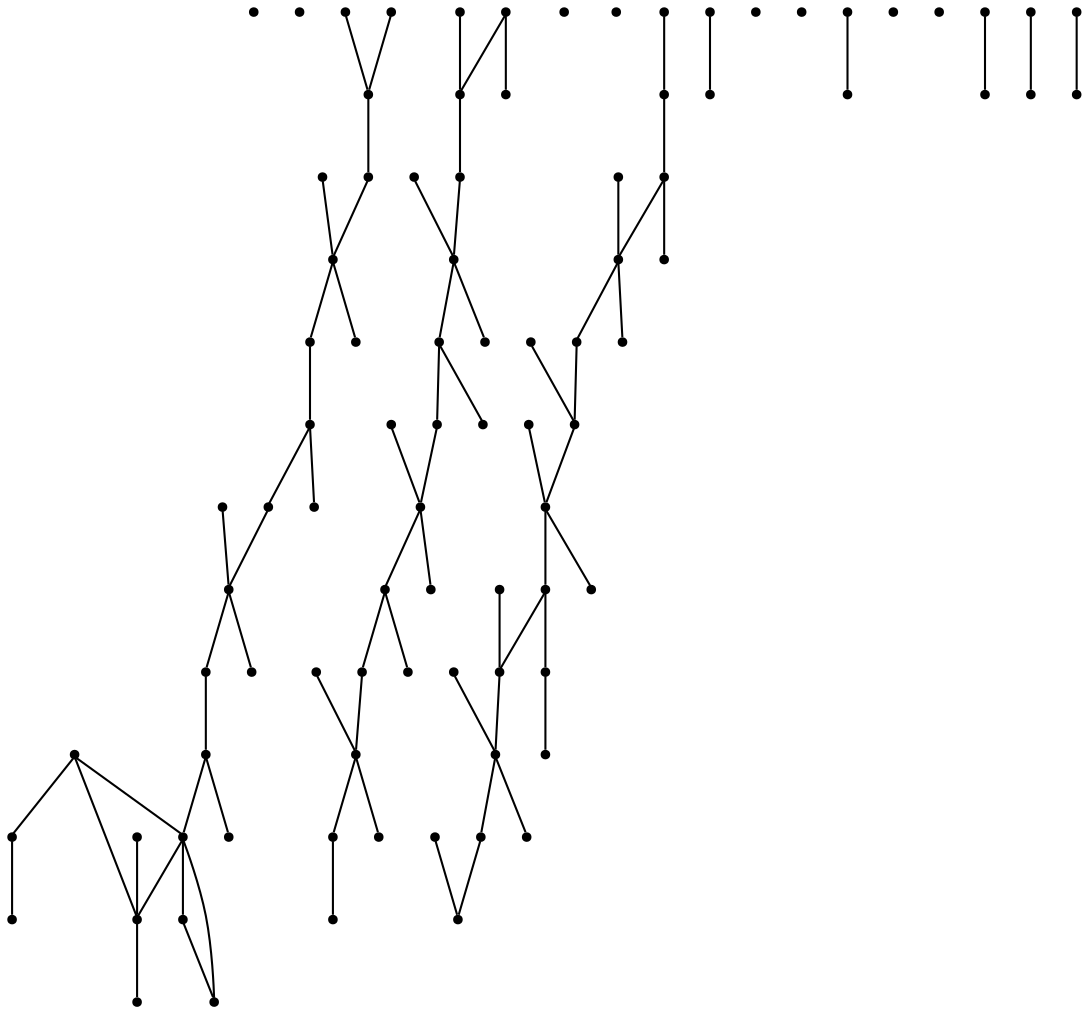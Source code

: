 graph {
  node [shape=point,comment="{\"directed\":false,\"doi\":\"10.1007/978-3-030-92931-2_22\",\"figure\":\"6 (1)\"}"]

  v0 [pos="1535.4674873219074,716.3712955423428"]
  v1 [pos="1535.334078821577,606.81341910925"]
  v2 [pos="1509.7822177611931,716.4109742286917"]
  v3 [pos="1509.7822177611931,722.7285332770065"]
  v4 [pos="1509.6196857655573,606.8572309920937"]
  v5 [pos="1509.6196857655573,613.1791139998184"]
  v6 [pos="1488.0307820729422,716.3712955423428"]
  v7 [pos="1495.8028764260685,606.81341910925"]
  v8 [pos="1477.9896622111016,661.6487913548584"]
  v9 [pos="1480.1275684025227,716.3712955423428"]
  v10 [pos="1478.052106037281,545.7275091861792"]
  v11 [pos="1478.0480363785482,552.049265018627"]
  v12 [pos="1478.1521942067375,771.1896898885037"]
  v13 [pos="1446.5221706522818,716.415043837548"]
  v14 [pos="1446.3596386566458,606.8656245603598"]
  v15 [pos="1452.3833694651682,552.0179799005441"]
  v16 [pos="1446.4262793183932,497.25783183113913"]
  v17 [pos="1414.8045222582382,552.0242114891054"]
  v18 [pos="1414.9046104276947,771.2024074161797"]
  v19 [pos="1414.7378815964908,661.6444673954486"]
  v20 [pos="1408.9723833522396,716.3712955423428"]
  v21 [pos="1408.8389112634918,606.81341910925"]
  v22 [pos="1383.1786955393507,497.26202861527213"]
  v23 [pos="1385.2540307277573,716.3712955423428"]
  v24 [pos="1401.0670076756187,716.3712955423428"]
  v25 [pos="1400.9315007575042,606.81341910925"]
  v26 [pos="1385.1185873980605,606.81341910925"]
  v27 [pos="1383.274586873239,716.4191134464044"]
  v28 [pos="1383.270390037671,722.7369268452726"]
  v29 [pos="1373.3251615097188,552.0179799005441"]
  v30 [pos="1383.107858042035,606.86562456036"]
  v31 [pos="1383.1120548776032,613.1831836086747"]
  v32 [pos="1377.3485914627183,716.3712955423428"]
  v33 [pos="1351.5569384791957,545.7024556566574"]
  v34 [pos="1351.5569384791957,552.0200147049723"]
  v35 [pos="1353.6324008444376,716.3712955423428"]
  v36 [pos="1351.652829813084,771.1896898885037"]
  v37 [pos="1351.4902978174482,661.6487913548584"]
  v38 [pos="1320.0270030941963,716.415043837548"]
  v39 [pos="1319.8644710985607,606.86562456036"]
  v40 [pos="1349.6067452968186,552.0179799005441"]
  v41 [pos="1333.7936411721216,552.0179799005441"]
  v42 [pos="1325.8881383186654,552.0179799005441"]
  v43 [pos="1319.9311117603079,497.26622539940513"]
  v44 [pos="1288.3062070734768,552.0242114891053"]
  v45 [pos="1288.4094428696094,771.2024074161798"]
  v46 [pos="1288.2469108739735,661.6487913548584"]
  v47 [pos="1282.4772157941543,716.3712955423428"]
  v48 [pos="1282.3439344706596,606.81341910925"]
  v49 [pos="1256.6835279812653,497.26622539940513"]
  v50 [pos="1246.8299939516337,552.0179799005441"]
  v51 [pos="1256.7752224795856,716.4191134464044"]
  v52 [pos="1256.7752224795856,722.7326028858628"]
  v53 [pos="1256.6126904839498,606.86562456036"]
  v54 [pos="1256.6084936483817,613.1873803928077"]
  v55 [pos="1231.0169534153542,552.0179799005441"]
  v56 [pos="1224.995130259363,661.6487913548585"]
  v57 [pos="1225.0618980979457,545.7024556566574"]
  v58 [pos="1225.0535044268097,552.0284082732385"]
  v59 [pos="1227.137106109517,716.3712955423428"]
  v60 [pos="1225.1576622549987,771.1896898885036"]
  v61 [pos="1193.527638700543,716.415043837548"]
  v62 [pos="1193.3651067049072,606.86562456036"]
  v63 [pos="1199.393161525833,552.0179799005441"]
  v64 [pos="1193.4317473666547,497.26622539940513"]
  v65 [pos="1161.810117483335,552.0242114891054"]
  v66 [pos="1161.9060088172234,771.1896898885037"]
  v67 [pos="1161.7308863148835,661.6236106500601"]
  v68 [pos="1155.9571215763315,716.3712955423428"]
  v69 [pos="1155.8236494875837,606.81341910925"]
  v70 [pos="1130.184163587612,497.26622539940513"]
  v71 [pos="1130.2551282617628,716.3985110515694"]
  v72 [pos="1130.2717884271997,722.7285332770065"]
  v73 [pos="1120.3347628051306,552.0179799005441"]
  v74 [pos="1130.1133260902966,606.8572309920937"]
  v75 [pos="1130.1133260902966,613.1791139998184"]
  v76 [pos="1124.3332660983924,716.3712955423428"]
  v77 [pos="1116.4257284155697,716.3712955423428"]
  v78 [pos="1108.5204163273663,716.3712955423428"]
  v79 [pos="1098.4792328771082,661.6195410412038"]
  v80 [pos="1100.6169483032763,716.3712955423428"]
  v81 [pos="1098.5667305398604,545.7024556566575"]
  v82 [pos="1098.5625337042923,551.9992851348604"]
  v83 [pos="1096.6163465922305,552.0179799005441"]
  v84 [pos="1066.8741200852855,606.8447678149713"]
  v85 [pos="1088.7088089094075,552.0179799005441"]
  v86 [pos="1080.8034332327866,552.0179799005441"]
  v87 [pos="1072.8980575561654,552.0179799005441"]
  v88 [pos="1066.8616726525213,857.535852745608"]
  v89 [pos="1066.878332817958,661.5862211186927"]

  v2 -- v3 [id="-5",pos="1509.7822177611931,716.4109742286917 1509.7822177611931,722.7285332770065 1509.7822177611931,722.7285332770065 1509.7822177611931,722.7285332770065"]
  v4 -- v5 [id="-7",pos="1509.6196857655573,606.8572309920937 1509.6196857655573,613.1791139998184 1509.6196857655573,613.1791139998184 1509.6196857655573,613.1791139998184"]
  v10 -- v11 [id="-22",pos="1478.052106037281,545.7275091861792 1478.0480363785482,552.049265018627 1478.0480363785482,552.049265018627 1478.0480363785482,552.049265018627"]
  v12 -- v13 [id="-29",pos="1478.1521942067375,771.1896898885037 1446.5221706522818,716.415043837548 1446.5221706522818,716.415043837548 1446.5221706522818,716.415043837548"]
  v8 -- v14 [id="-32",pos="1477.9896622111016,661.6487913548584 1446.3596386566458,606.8656245603598 1446.3596386566458,606.8656245603598 1446.3596386566458,606.8656245603598"]
  v16 -- v17 [id="-40",pos="1446.4262793183932,497.25783183113913 1414.8045222582382,552.0242114891054 1414.8045222582382,552.0242114891054 1414.8045222582382,552.0242114891054"]
  v13 -- v18 [id="-43",pos="1446.5221706522818,716.415043837548 1414.9046104276947,771.2024074161797 1414.9046104276947,771.2024074161797 1414.9046104276947,771.2024074161797"]
  v14 -- v19 [id="-45",pos="1446.3596386566458,606.8656245603598 1414.7378815964908,661.6444673954486 1414.7378815964908,661.6444673954486 1414.7378815964908,661.6444673954486"]
  v17 -- v22 [id="-70",pos="1414.8045222582382,552.0242114891054 1383.1786955393507,497.26202861527213 1383.1786955393507,497.26202861527213 1383.1786955393507,497.26202861527213"]
  v20 -- v23 [id="-82",pos="1408.9723833522396,716.3712955423428 1385.2540307277573,716.3712955423428 1385.2540307277573,716.3712955423428 1385.2540307277573,716.3712955423428"]
  v24 -- v20 [id="-83",pos="1401.0670076756187,716.3712955423428 1408.9723833522396,716.3712955423428 1408.9723833522396,716.3712955423428 1408.9723833522396,716.3712955423428"]
  v25 -- v26 [id="-85",pos="1400.9315007575042,606.81341910925 1385.1185873980605,606.81341910925 1385.1185873980605,606.81341910925 1385.1185873980605,606.81341910925"]
  v23 -- v24 [id="-89",pos="1385.2540307277573,716.3712955423428 1401.0670076756187,716.3712955423428 1401.0670076756187,716.3712955423428 1401.0670076756187,716.3712955423428"]
  v27 -- v28 [id="-90",pos="1383.274586873239,716.4191134464044 1383.270390037671,722.7369268452726 1383.270390037671,722.7369268452726 1383.270390037671,722.7369268452726"]
  v30 -- v31 [id="-93",pos="1383.107858042035,606.86562456036 1383.1120548776032,613.1831836086747 1383.1120548776032,613.1831836086747 1383.1120548776032,613.1831836086747"]
  v88 -- v89 [id="-99",pos="1066.8616726525213,857.535852745608 1066.878332817958,661.5862211186927 1066.878332817958,661.5862211186927 1066.878332817958,661.5862211186927"]
  v84 -- v74 [id="-109",pos="1066.8741200852855,606.8447678149713 1130.1133260902966,606.8572309920937 1130.1133260902966,606.8572309920937 1130.1133260902966,606.8572309920937"]
  v74 -- v69 [id="-114",pos="1130.1133260902966,606.8572309920937 1155.8236494875837,606.81341910925 1155.8236494875837,606.81341910925 1155.8236494875837,606.81341910925"]
  v69 -- v62 [id="-115",pos="1155.8236494875837,606.81341910925 1193.3651067049072,606.86562456036 1193.3651067049072,606.86562456036 1193.3651067049072,606.86562456036"]
  v62 -- v53 [id="-116",pos="1193.3651067049072,606.86562456036 1256.6126904839498,606.86562456036 1256.6126904839498,606.86562456036 1256.6126904839498,606.86562456036"]
  v53 -- v48 [id="-117",pos="1256.6126904839498,606.86562456036 1282.3439344706596,606.81341910925 1282.3439344706596,606.81341910925 1282.3439344706596,606.81341910925"]
  v48 -- v39 [id="-118",pos="1282.3439344706596,606.81341910925 1319.8644710985607,606.86562456036 1319.8644710985607,606.86562456036 1319.8644710985607,606.86562456036"]
  v39 -- v30 [id="-119",pos="1319.8644710985607,606.86562456036 1383.107858042035,606.86562456036 1383.107858042035,606.86562456036 1383.107858042035,606.86562456036"]
  v30 -- v21 [id="-120",pos="1383.107858042035,606.86562456036 1408.8389112634918,606.81341910925 1408.8389112634918,606.81341910925 1408.8389112634918,606.81341910925"]
  v21 -- v14 [id="-121",pos="1408.8389112634918,606.81341910925 1446.3596386566458,606.8656245603598 1446.3596386566458,606.8656245603598 1446.3596386566458,606.8656245603598"]
  v84 -- v79 [id="-139",pos="1066.8741200852855,606.8447678149713 1098.4792328771082,661.6195410412038 1098.4792328771082,661.6195410412038 1098.4792328771082,661.6195410412038"]
  v86 -- v87 [id="-156",pos="1080.8034332327866,552.0179799005441 1072.8980575561654,552.0179799005441 1072.8980575561654,552.0179799005441 1072.8980575561654,552.0179799005441"]
  v33 -- v34 [id="-167",pos="1351.5569384791957,545.7024556566574 1351.5569384791957,552.0200147049723 1351.5569384791957,552.0200147049723 1351.5569384791957,552.0200147049723"]
  v85 -- v83 [id="-176",pos="1088.7088089094075,552.0179799005441 1096.6163465922305,552.0179799005441 1096.6163465922305,552.0179799005441 1096.6163465922305,552.0179799005441"]
  v83 -- v82 [id="-189",pos="1096.6163465922305,552.0179799005441 1098.5625337042923,551.9992851348604 1098.5625337042923,551.9992851348604 1098.5625337042923,551.9992851348604"]
  v36 -- v38 [id="-193",pos="1351.652829813084,771.1896898885037 1320.0270030941963,716.415043837548 1320.0270030941963,716.415043837548 1320.0270030941963,716.415043837548"]
  v82 -- v81 [id="-194",pos="1098.5625337042923,551.9992851348604 1098.5667305398604,545.7024556566575 1098.5667305398604,545.7024556566575 1098.5667305398604,545.7024556566575"]
  v82 -- v65 [id="-197",pos="1098.5625337042923,551.9992851348604 1161.810117483335,552.0242114891054 1161.810117483335,552.0242114891054 1161.810117483335,552.0242114891054"]
  v65 -- v63 [id="-198",pos="1161.810117483335,552.0242114891054 1199.393161525833,552.0179799005441 1199.393161525833,552.0179799005441 1199.393161525833,552.0179799005441"]
  v63 -- v58 [id="-199",pos="1199.393161525833,552.0179799005441 1225.0535044268097,552.0284082732385 1225.0535044268097,552.0284082732385 1225.0535044268097,552.0284082732385"]
  v58 -- v44 [id="-200",pos="1225.0535044268097,552.0284082732385 1288.3062070734768,552.0242114891053 1288.3062070734768,552.0242114891053 1288.3062070734768,552.0242114891053"]
  v44 -- v42 [id="-201",pos="1288.3062070734768,552.0242114891053 1325.8881383186654,552.0179799005441 1325.8881383186654,552.0179799005441 1325.8881383186654,552.0179799005441"]
  v42 -- v34 [id="-202",pos="1325.8881383186654,552.0179799005441 1351.5569384791957,552.0200147049723 1351.5569384791957,552.0200147049723 1351.5569384791957,552.0200147049723"]
  v34 -- v17 [id="-203",pos="1351.5569384791957,552.0200147049723 1414.8045222582382,552.0242114891054 1414.8045222582382,552.0242114891054 1414.8045222582382,552.0242114891054"]
  v17 -- v15 [id="-204",pos="1414.8045222582382,552.0242114891054 1452.3833694651682,552.0179799005441 1452.3833694651682,552.0179799005441 1452.3833694651682,552.0179799005441"]
  v15 -- v11 [id="-205",pos="1452.3833694651682,552.0179799005441 1478.0480363785482,552.049265018627 1478.0480363785482,552.049265018627 1478.0480363785482,552.049265018627"]
  v37 -- v39 [id="-221",pos="1351.4902978174482,661.6487913548584 1319.8644710985607,606.86562456036 1319.8644710985607,606.86562456036 1319.8644710985607,606.86562456036"]
  v80 -- v78 [id="-227",pos="1100.6169483032763,716.3712955423428 1108.5204163273663,716.3712955423428 1108.5204163273663,716.3712955423428 1108.5204163273663,716.3712955423428"]
  v41 -- v40 [id="-228",pos="1333.7936411721216,552.0179799005441 1349.6067452968186,552.0179799005441 1349.6067452968186,552.0179799005441 1349.6067452968186,552.0179799005441"]
  v43 -- v44 [id="-250",pos="1319.9311117603079,497.26622539940513 1288.3062070734768,552.0242114891053 1288.3062070734768,552.0242114891053 1288.3062070734768,552.0242114891053"]
  v38 -- v45 [id="-257",pos="1320.0270030941963,716.415043837548 1288.4094428696094,771.2024074161798 1288.4094428696094,771.2024074161798 1288.4094428696094,771.2024074161798"]
  v39 -- v46 [id="-259",pos="1319.8644710985607,606.86562456036 1288.2469108739735,661.6487913548584 1288.2469108739735,661.6487913548584 1288.2469108739735,661.6487913548584"]
  v76 -- v71 [id="-261",pos="1124.3332660983924,716.3712955423428 1130.2551282617628,716.3985110515694 1130.2551282617628,716.3985110515694 1130.2551282617628,716.3985110515694"]
  v75 -- v74 [id="-263",pos="1130.1133260902966,613.1791139998184 1130.1133260902966,606.8572309920937 1130.1133260902966,606.8572309920937 1130.1133260902966,606.8572309920937"]
  v72 -- v71 [id="-268",pos="1130.2717884271997,722.7285332770065 1130.2551282617628,716.3985110515694 1130.2551282617628,716.3985110515694 1130.2551282617628,716.3985110515694"]
  v14 -- v4 [id="-279",pos="1446.3596386566458,606.8656245603598 1509.6196857655573,606.8572309920937 1509.6196857655573,606.8572309920937 1509.6196857655573,606.8572309920937"]
  v71 -- v68 [id="-292",pos="1130.2551282617628,716.3985110515694 1155.9571215763315,716.3712955423428 1155.9571215763315,716.3712955423428 1155.9571215763315,716.3712955423428"]
  v68 -- v61 [id="-293",pos="1155.9571215763315,716.3712955423428 1193.527638700543,716.415043837548 1193.527638700543,716.415043837548 1193.527638700543,716.415043837548"]
  v61 -- v59 [id="-294",pos="1193.527638700543,716.415043837548 1227.137106109517,716.3712955423428 1227.137106109517,716.3712955423428 1227.137106109517,716.3712955423428"]
  v59 -- v51 [id="-295",pos="1227.137106109517,716.3712955423428 1256.7752224795856,716.4191134464044 1256.7752224795856,716.4191134464044 1256.7752224795856,716.4191134464044"]
  v51 -- v47 [id="-296",pos="1256.7752224795856,716.4191134464044 1282.4772157941543,716.3712955423428 1282.4772157941543,716.3712955423428 1282.4772157941543,716.3712955423428"]
  v47 -- v38 [id="-297",pos="1282.4772157941543,716.3712955423428 1320.0270030941963,716.415043837548 1320.0270030941963,716.415043837548 1320.0270030941963,716.415043837548"]
  v38 -- v35 [id="-298",pos="1320.0270030941963,716.415043837548 1353.6324008444376,716.3712955423428 1353.6324008444376,716.3712955423428 1353.6324008444376,716.3712955423428"]
  v35 -- v27 [id="-299",pos="1353.6324008444376,716.3712955423428 1383.274586873239,716.4191134464044 1383.274586873239,716.4191134464044 1383.274586873239,716.4191134464044"]
  v27 -- v20 [id="-300",pos="1383.274586873239,716.4191134464044 1408.9723833522396,716.3712955423428 1408.9723833522396,716.3712955423428 1408.9723833522396,716.3712955423428"]
  v20 -- v13 [id="-301",pos="1408.9723833522396,716.3712955423428 1446.5221706522818,716.415043837548 1446.5221706522818,716.415043837548 1446.5221706522818,716.415043837548"]
  v13 -- v9 [id="-302",pos="1446.5221706522818,716.415043837548 1480.1275684025227,716.3712955423428 1480.1275684025227,716.3712955423428 1480.1275684025227,716.3712955423428"]
  v9 -- v2 [id="-303",pos="1480.1275684025227,716.3712955423428 1509.7822177611931,716.4109742286917 1509.7822177611931,716.4109742286917 1509.7822177611931,716.4109742286917"]
  v70 -- v65 [id="-319",pos="1130.184163587612,497.26622539940513 1161.810117483335,552.0242114891054 1161.810117483335,552.0242114891054 1161.810117483335,552.0242114891054"]
  v44 -- v49 [id="-334",pos="1288.3062070734768,552.0242114891053 1256.6835279812653,497.26622539940513 1256.6835279812653,497.26622539940513 1256.6835279812653,497.26622539940513"]
  v66 -- v61 [id="-342",pos="1161.9060088172234,771.1896898885037 1193.527638700543,716.415043837548 1193.527638700543,716.415043837548 1193.527638700543,716.415043837548"]
  v65 -- v64 [id="-344",pos="1161.810117483335,552.0242114891054 1193.4317473666547,497.26622539940513 1193.4317473666547,497.26622539940513 1193.4317473666547,497.26622539940513"]
  v67 -- v62 [id="-351",pos="1161.7308863148835,661.6236106500601 1193.3651067049072,606.86562456036 1193.3651067049072,606.86562456036 1193.3651067049072,606.86562456036"]
  v51 -- v52 [id="-352",pos="1256.7752224795856,716.4191134464044 1256.7752224795856,722.7326028858628 1256.7752224795856,722.7326028858628 1256.7752224795856,722.7326028858628"]
  v53 -- v54 [id="-355",pos="1256.6126904839498,606.86562456036 1256.6084936483817,613.1873803928077 1256.6084936483817,613.1873803928077 1256.6084936483817,613.1873803928077"]
  v50 -- v55 [id="-368",pos="1246.8299939516337,552.0179799005441 1231.0169534153542,552.0179799005441 1231.0169534153542,552.0179799005441 1231.0169534153542,552.0179799005441"]
  v62 -- v56 [id="-374",pos="1193.3651067049072,606.86562456036 1224.995130259363,661.6487913548585 1224.995130259363,661.6487913548585 1224.995130259363,661.6487913548585"]
  v61 -- v60 [id="-377",pos="1193.527638700543,716.415043837548 1225.1576622549987,771.1896898885036 1225.1576622549987,771.1896898885036 1225.1576622549987,771.1896898885036"]
  v57 -- v58 [id="-383",pos="1225.0618980979457,545.7024556566574 1225.0535044268097,552.0284082732385 1225.0535044268097,552.0284082732385 1225.0535044268097,552.0284082732385"]
  v9 -- v20 [id="-493",pos="1480.1275684025227,716.3712955423428 1408.9723833522396,716.3712955423428 1408.9723833522396,716.3712955423428 1408.9723833522396,716.3712955423428"]
  v42 -- v50 [id="-651",pos="1325.8881383186654,552.0179799005441 1246.8299939516337,552.0179799005441 1246.8299939516337,552.0179799005441 1246.8299939516337,552.0179799005441"]
}